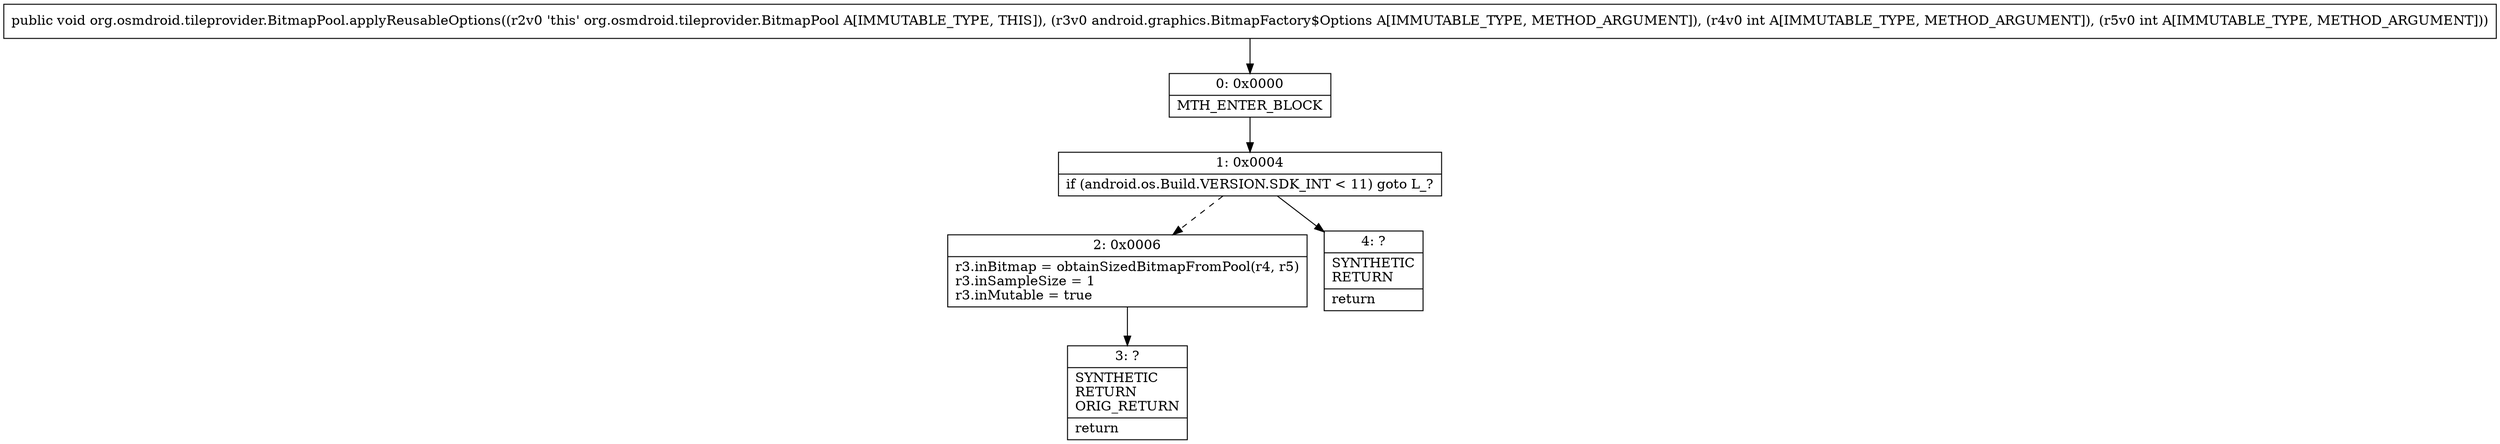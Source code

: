 digraph "CFG fororg.osmdroid.tileprovider.BitmapPool.applyReusableOptions(Landroid\/graphics\/BitmapFactory$Options;II)V" {
Node_0 [shape=record,label="{0\:\ 0x0000|MTH_ENTER_BLOCK\l}"];
Node_1 [shape=record,label="{1\:\ 0x0004|if (android.os.Build.VERSION.SDK_INT \< 11) goto L_?\l}"];
Node_2 [shape=record,label="{2\:\ 0x0006|r3.inBitmap = obtainSizedBitmapFromPool(r4, r5)\lr3.inSampleSize = 1\lr3.inMutable = true\l}"];
Node_3 [shape=record,label="{3\:\ ?|SYNTHETIC\lRETURN\lORIG_RETURN\l|return\l}"];
Node_4 [shape=record,label="{4\:\ ?|SYNTHETIC\lRETURN\l|return\l}"];
MethodNode[shape=record,label="{public void org.osmdroid.tileprovider.BitmapPool.applyReusableOptions((r2v0 'this' org.osmdroid.tileprovider.BitmapPool A[IMMUTABLE_TYPE, THIS]), (r3v0 android.graphics.BitmapFactory$Options A[IMMUTABLE_TYPE, METHOD_ARGUMENT]), (r4v0 int A[IMMUTABLE_TYPE, METHOD_ARGUMENT]), (r5v0 int A[IMMUTABLE_TYPE, METHOD_ARGUMENT])) }"];
MethodNode -> Node_0;
Node_0 -> Node_1;
Node_1 -> Node_2[style=dashed];
Node_1 -> Node_4;
Node_2 -> Node_3;
}

